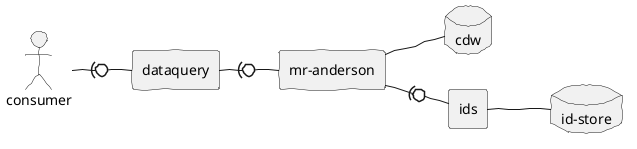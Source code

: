@startuml

skinparam handwritten true
skinparam monochrome true
left to right direction

actor consumer
database "cdw"
database "id-store" as iddb
rectangle "dataquery"
rectangle "ids"
rectangle "mr-anderson" as mra

consumer -(0- dataquery
dataquery -(0- mra
mra -- cdw
mra -(0- ids
ids -- iddb

@enduml
